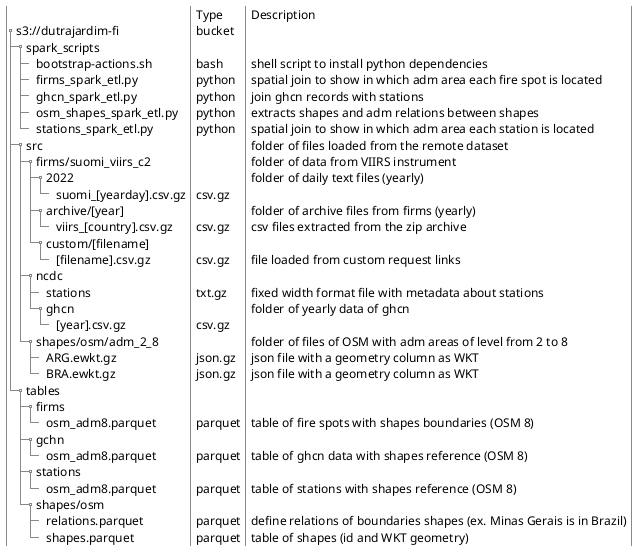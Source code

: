 @startsalt
{
{T!
+                                   | Type              | Description          
+ s3://dutrajardim-fi               | bucket            | .             
++ spark_scripts                    | .                 | .   
+++ bootstrap-actions.sh            | bash              | shell script to install python dependencies 
+++ firms_spark_etl.py              | python            | spatial join to show in which adm area each fire spot is located
+++ ghcn_spark_etl.py               | python            | join ghcn records with stations
+++ osm_shapes_spark_etl.py         | python            | extracts shapes and adm relations between shapes
+++ stations_spark_etl.py           | python            | spatial join to show in which adm area each station is located
++ src                              | .                 | folder of files loaded from the remote dataset             
+++ firms/suomi_viirs_c2            | .                 | folder of data from VIIRS instrument
++++ 2022                           | .                 | folder of daily text files (yearly)
+++++ suomi_[yearday].csv.gz        | csv.gz            | .
++++ archive/[year]                 | .                 | folder of archive files from firms (yearly)
+++++ viirs_[country].csv.gz        | csv.gz            | csv files extracted from the zip archive
++++ custom/[filename]              | .                 | .
+++++ [filename].csv.gz             | csv.gz            | file loaded from custom request links 
+++ ncdc                            | .                 | .       
++++ stations                       | txt.gz            | fixed width format file with metadata about stations             
++++ ghcn                           | .                 | folder of yearly data of ghcn
+++++ [year].csv.gz                 | csv.gz            | .
+++ shapes/osm/adm_2_8              | .                 | folder of files of OSM with adm areas of level from 2 to 8
++++ ARG.ewkt.gz                    | json.gz           | json file with a geometry column as WKT
++++ BRA.ewkt.gz                    | json.gz           | json file with a geometry column as WKT
++ tables                           | .                 | .
+++ firms                           |                   | .
++++ osm_adm8.parquet               | parquet           | table of fire spots with shapes boundaries (OSM 8)
+++ gchn                            |                   | .
++++ osm_adm8.parquet               | parquet           | table of ghcn data with shapes reference (OSM 8)
+++ stations                        |                   | .
++++ osm_adm8.parquet               | parquet           | table of stations with shapes reference (OSM 8)
+++ shapes/osm                      | .                 | .
++++ relations.parquet              | parquet           | define relations of boundaries shapes (ex. Minas Gerais is in Brazil)
++++ shapes.parquet                 | parquet           | table of shapes (id and WKT geometry)
}    
}
@endsalt

